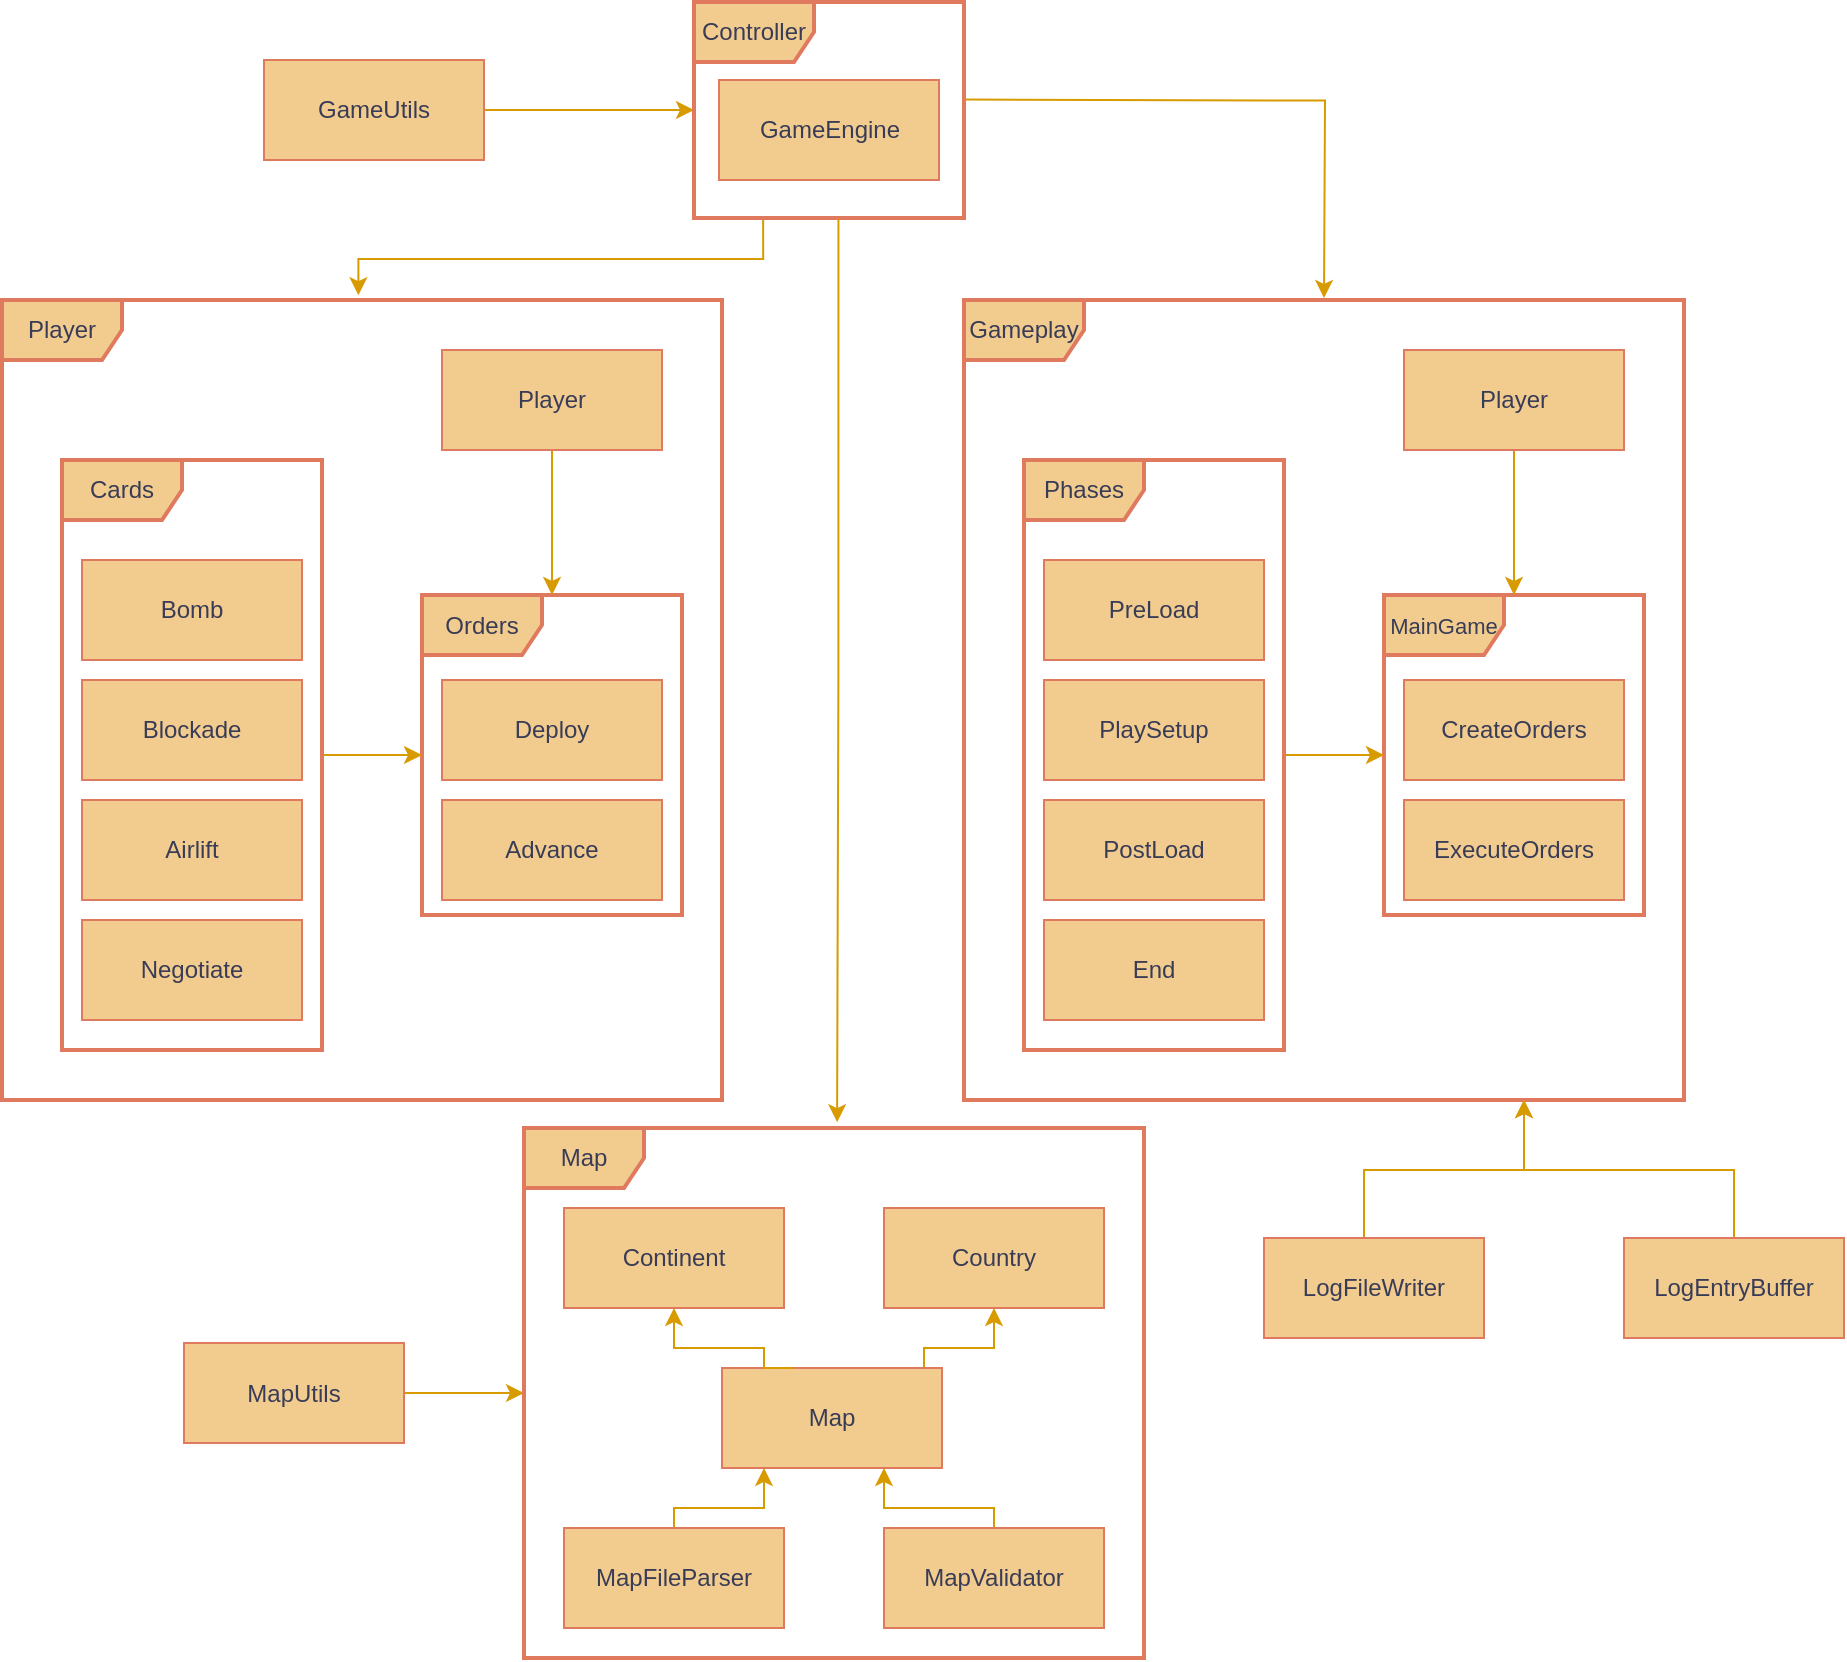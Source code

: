 <mxfile version="22.0.8" type="device">
  <diagram name="Page-1" id="5Uok0-lkYK6LsYW8CxN1">
    <mxGraphModel dx="1750" dy="1050" grid="1" gridSize="10" guides="1" tooltips="1" connect="1" arrows="1" fold="1" page="1" pageScale="1" pageWidth="1100" pageHeight="850" math="0" shadow="0">
      <root>
        <mxCell id="0" />
        <mxCell id="1" parent="0" />
        <mxCell id="mwLLd6QhnoRpCWIZ_JGE-1" value="GameEngine" style="html=1;whiteSpace=wrap;labelBackgroundColor=none;fillColor=#F2CC8F;strokeColor=#E07A5F;fontColor=#393C56;rounded=0;" parent="1" vertex="1">
          <mxGeometry x="470.5" y="51" width="110" height="50" as="geometry" />
        </mxCell>
        <mxCell id="pHaLCWS4St02l_0jBgoj-12" value="" style="edgeStyle=orthogonalEdgeStyle;rounded=0;orthogonalLoop=1;jettySize=auto;html=1;fillColor=#ffe6cc;strokeColor=#d79b00;" edge="1" parent="1" source="mwLLd6QhnoRpCWIZ_JGE-2" target="mwLLd6QhnoRpCWIZ_JGE-3">
          <mxGeometry relative="1" as="geometry" />
        </mxCell>
        <mxCell id="mwLLd6QhnoRpCWIZ_JGE-2" value="GameUtils" style="html=1;whiteSpace=wrap;labelBackgroundColor=none;fillColor=#F2CC8F;strokeColor=#E07A5F;fontColor=#393C56;rounded=0;" parent="1" vertex="1">
          <mxGeometry x="243" y="41" width="110" height="50" as="geometry" />
        </mxCell>
        <mxCell id="pHaLCWS4St02l_0jBgoj-27" value="" style="edgeStyle=orthogonalEdgeStyle;rounded=0;orthogonalLoop=1;jettySize=auto;html=1;fillColor=#ffe6cc;strokeColor=#d79b00;" edge="1" parent="1">
          <mxGeometry relative="1" as="geometry">
            <mxPoint x="593" y="60.8" as="sourcePoint" />
            <mxPoint x="773" y="160" as="targetPoint" />
          </mxGeometry>
        </mxCell>
        <mxCell id="pHaLCWS4St02l_0jBgoj-33" style="edgeStyle=orthogonalEdgeStyle;rounded=0;orthogonalLoop=1;jettySize=auto;html=1;entryX=0.495;entryY=-0.006;entryDx=0;entryDy=0;entryPerimeter=0;fillColor=#ffe6cc;strokeColor=#d79b00;exitX=0.256;exitY=1.004;exitDx=0;exitDy=0;exitPerimeter=0;" edge="1" parent="1" source="mwLLd6QhnoRpCWIZ_JGE-3" target="mwLLd6QhnoRpCWIZ_JGE-16">
          <mxGeometry relative="1" as="geometry">
            <mxPoint x="513" y="360" as="targetPoint" />
          </mxGeometry>
        </mxCell>
        <mxCell id="mwLLd6QhnoRpCWIZ_JGE-3" value="Controller" style="shape=umlFrame;whiteSpace=wrap;html=1;pointerEvents=0;labelBackgroundColor=none;fillColor=#F2CC8F;strokeColor=#E07A5F;fontColor=#393C56;rounded=0;strokeWidth=2;" parent="1" vertex="1">
          <mxGeometry x="458" y="12" width="135" height="108" as="geometry" />
        </mxCell>
        <mxCell id="mwLLd6QhnoRpCWIZ_JGE-4" value="Continent" style="html=1;whiteSpace=wrap;labelBackgroundColor=none;fillColor=#F2CC8F;strokeColor=#E07A5F;fontColor=#393C56;rounded=0;" parent="1" vertex="1">
          <mxGeometry x="393" y="615" width="110" height="50" as="geometry" />
        </mxCell>
        <mxCell id="mwLLd6QhnoRpCWIZ_JGE-5" value="Country" style="html=1;whiteSpace=wrap;labelBackgroundColor=none;fillColor=#F2CC8F;strokeColor=#E07A5F;fontColor=#393C56;rounded=0;" parent="1" vertex="1">
          <mxGeometry x="553" y="615" width="110" height="50" as="geometry" />
        </mxCell>
        <mxCell id="pHaLCWS4St02l_0jBgoj-35" value="" style="edgeStyle=orthogonalEdgeStyle;rounded=0;orthogonalLoop=1;jettySize=auto;html=1;fillColor=#ffe6cc;strokeColor=#d79b00;" edge="1" parent="1" source="mwLLd6QhnoRpCWIZ_JGE-6" target="mwLLd6QhnoRpCWIZ_JGE-5">
          <mxGeometry relative="1" as="geometry">
            <Array as="points">
              <mxPoint x="573" y="685" />
              <mxPoint x="608" y="685" />
            </Array>
          </mxGeometry>
        </mxCell>
        <mxCell id="mwLLd6QhnoRpCWIZ_JGE-6" value="Map" style="html=1;whiteSpace=wrap;labelBackgroundColor=none;fillColor=#F2CC8F;strokeColor=#E07A5F;fontColor=#393C56;rounded=0;" parent="1" vertex="1">
          <mxGeometry x="472" y="695" width="110" height="50" as="geometry" />
        </mxCell>
        <mxCell id="pHaLCWS4St02l_0jBgoj-37" value="" style="edgeStyle=orthogonalEdgeStyle;rounded=0;orthogonalLoop=1;jettySize=auto;html=1;fillColor=#ffe6cc;strokeColor=#d79b00;" edge="1" parent="1" source="mwLLd6QhnoRpCWIZ_JGE-7" target="mwLLd6QhnoRpCWIZ_JGE-6">
          <mxGeometry relative="1" as="geometry">
            <Array as="points">
              <mxPoint x="448" y="765" />
              <mxPoint x="493" y="765" />
            </Array>
          </mxGeometry>
        </mxCell>
        <mxCell id="mwLLd6QhnoRpCWIZ_JGE-7" value="MapFileParser" style="html=1;whiteSpace=wrap;labelBackgroundColor=none;fillColor=#F2CC8F;strokeColor=#E07A5F;fontColor=#393C56;rounded=0;" parent="1" vertex="1">
          <mxGeometry x="393" y="775" width="110" height="50" as="geometry" />
        </mxCell>
        <mxCell id="pHaLCWS4St02l_0jBgoj-34" value="" style="edgeStyle=orthogonalEdgeStyle;rounded=0;orthogonalLoop=1;jettySize=auto;html=1;fillColor=#ffe6cc;strokeColor=#d79b00;" edge="1" parent="1" source="mwLLd6QhnoRpCWIZ_JGE-8" target="mwLLd6QhnoRpCWIZ_JGE-11">
          <mxGeometry relative="1" as="geometry" />
        </mxCell>
        <mxCell id="mwLLd6QhnoRpCWIZ_JGE-8" value="MapUtils" style="html=1;whiteSpace=wrap;labelBackgroundColor=none;fillColor=#F2CC8F;strokeColor=#E07A5F;fontColor=#393C56;rounded=0;" parent="1" vertex="1">
          <mxGeometry x="203" y="682.5" width="110" height="50" as="geometry" />
        </mxCell>
        <mxCell id="pHaLCWS4St02l_0jBgoj-39" value="" style="edgeStyle=orthogonalEdgeStyle;rounded=0;orthogonalLoop=1;jettySize=auto;html=1;fillColor=#ffe6cc;strokeColor=#d79b00;" edge="1" parent="1" source="mwLLd6QhnoRpCWIZ_JGE-10" target="mwLLd6QhnoRpCWIZ_JGE-6">
          <mxGeometry relative="1" as="geometry">
            <Array as="points">
              <mxPoint x="608" y="765" />
              <mxPoint x="553" y="765" />
            </Array>
          </mxGeometry>
        </mxCell>
        <mxCell id="mwLLd6QhnoRpCWIZ_JGE-10" value="MapValidator" style="html=1;whiteSpace=wrap;labelBackgroundColor=none;fillColor=#F2CC8F;strokeColor=#E07A5F;fontColor=#393C56;rounded=0;" parent="1" vertex="1">
          <mxGeometry x="553" y="775" width="110" height="50" as="geometry" />
        </mxCell>
        <mxCell id="mwLLd6QhnoRpCWIZ_JGE-11" value="Map" style="shape=umlFrame;whiteSpace=wrap;html=1;pointerEvents=0;labelBackgroundColor=none;fillColor=#F2CC8F;strokeColor=#E07A5F;fontColor=#393C56;rounded=0;strokeWidth=2;" parent="1" vertex="1">
          <mxGeometry x="373" y="575" width="310" height="265" as="geometry" />
        </mxCell>
        <mxCell id="mwLLd6QhnoRpCWIZ_JGE-12" value="Deploy" style="html=1;whiteSpace=wrap;labelBackgroundColor=none;fillColor=#F2CC8F;strokeColor=#E07A5F;fontColor=#393C56;rounded=0;" parent="1" vertex="1">
          <mxGeometry x="332" y="351" width="110" height="50" as="geometry" />
        </mxCell>
        <mxCell id="mwLLd6QhnoRpCWIZ_JGE-13" value="Advance" style="html=1;whiteSpace=wrap;labelBackgroundColor=none;fillColor=#F2CC8F;strokeColor=#E07A5F;fontColor=#393C56;rounded=0;" parent="1" vertex="1">
          <mxGeometry x="332" y="411" width="110" height="50" as="geometry" />
        </mxCell>
        <mxCell id="mwLLd6QhnoRpCWIZ_JGE-14" value="Orders" style="shape=umlFrame;whiteSpace=wrap;html=1;pointerEvents=0;labelBackgroundColor=none;fillColor=#F2CC8F;strokeColor=#E07A5F;rounded=0;fontColor=#393C56;strokeWidth=2;" parent="1" vertex="1">
          <mxGeometry x="322" y="308.5" width="130" height="160" as="geometry" />
        </mxCell>
        <mxCell id="pHaLCWS4St02l_0jBgoj-10" value="" style="edgeStyle=orthogonalEdgeStyle;rounded=0;orthogonalLoop=1;jettySize=auto;html=1;fillColor=#ffe6cc;strokeColor=#d79b00;" edge="1" parent="1" source="mwLLd6QhnoRpCWIZ_JGE-15" target="mwLLd6QhnoRpCWIZ_JGE-14">
          <mxGeometry relative="1" as="geometry" />
        </mxCell>
        <mxCell id="mwLLd6QhnoRpCWIZ_JGE-15" value="Player" style="html=1;whiteSpace=wrap;labelBackgroundColor=none;fillColor=#F2CC8F;strokeColor=#E07A5F;fontColor=#393C56;rounded=0;" parent="1" vertex="1">
          <mxGeometry x="332" y="186" width="110" height="50" as="geometry" />
        </mxCell>
        <mxCell id="mwLLd6QhnoRpCWIZ_JGE-16" value="Player" style="shape=umlFrame;whiteSpace=wrap;html=1;pointerEvents=0;labelBackgroundColor=none;fillColor=#F2CC8F;strokeColor=#E07A5F;fontColor=#393C56;rounded=0;strokeWidth=2;" parent="1" vertex="1">
          <mxGeometry x="112" y="161" width="360" height="400" as="geometry" />
        </mxCell>
        <mxCell id="pHaLCWS4St02l_0jBgoj-11" value="" style="edgeStyle=orthogonalEdgeStyle;rounded=0;orthogonalLoop=1;jettySize=auto;html=1;fillColor=#ffe6cc;strokeColor=#d79b00;" edge="1" parent="1" source="pHaLCWS4St02l_0jBgoj-1" target="mwLLd6QhnoRpCWIZ_JGE-14">
          <mxGeometry relative="1" as="geometry" />
        </mxCell>
        <mxCell id="pHaLCWS4St02l_0jBgoj-1" value="Cards" style="shape=umlFrame;whiteSpace=wrap;html=1;pointerEvents=0;labelBackgroundColor=none;fillColor=#F2CC8F;strokeColor=#E07A5F;rounded=0;fontColor=#393C56;strokeWidth=2;" vertex="1" parent="1">
          <mxGeometry x="142" y="241" width="130" height="295" as="geometry" />
        </mxCell>
        <mxCell id="pHaLCWS4St02l_0jBgoj-2" value="Bomb" style="html=1;whiteSpace=wrap;labelBackgroundColor=none;fillColor=#F2CC8F;strokeColor=#E07A5F;fontColor=#393C56;rounded=0;" vertex="1" parent="1">
          <mxGeometry x="152" y="291" width="110" height="50" as="geometry" />
        </mxCell>
        <mxCell id="pHaLCWS4St02l_0jBgoj-3" value="Negotiate" style="html=1;whiteSpace=wrap;labelBackgroundColor=none;fillColor=#F2CC8F;strokeColor=#E07A5F;fontColor=#393C56;rounded=0;" vertex="1" parent="1">
          <mxGeometry x="152" y="471" width="110" height="50" as="geometry" />
        </mxCell>
        <mxCell id="pHaLCWS4St02l_0jBgoj-4" value="Blockade" style="html=1;whiteSpace=wrap;labelBackgroundColor=none;fillColor=#F2CC8F;strokeColor=#E07A5F;fontColor=#393C56;rounded=0;" vertex="1" parent="1">
          <mxGeometry x="152" y="351" width="110" height="50" as="geometry" />
        </mxCell>
        <mxCell id="pHaLCWS4St02l_0jBgoj-5" value="Airlift" style="html=1;whiteSpace=wrap;labelBackgroundColor=none;fillColor=#F2CC8F;strokeColor=#E07A5F;fontColor=#393C56;rounded=0;" vertex="1" parent="1">
          <mxGeometry x="152" y="411" width="110" height="50" as="geometry" />
        </mxCell>
        <mxCell id="pHaLCWS4St02l_0jBgoj-13" value="CreateOrders" style="html=1;whiteSpace=wrap;labelBackgroundColor=none;fillColor=#F2CC8F;strokeColor=#E07A5F;fontColor=#393C56;rounded=0;" vertex="1" parent="1">
          <mxGeometry x="813" y="351" width="110" height="50" as="geometry" />
        </mxCell>
        <mxCell id="pHaLCWS4St02l_0jBgoj-14" value="ExecuteOrders" style="html=1;whiteSpace=wrap;labelBackgroundColor=none;fillColor=#F2CC8F;strokeColor=#E07A5F;fontColor=#393C56;rounded=0;" vertex="1" parent="1">
          <mxGeometry x="813" y="411" width="110" height="50" as="geometry" />
        </mxCell>
        <mxCell id="pHaLCWS4St02l_0jBgoj-15" value="&lt;font style=&quot;font-size: 11px;&quot;&gt;MainGame&lt;/font&gt;" style="shape=umlFrame;whiteSpace=wrap;html=1;pointerEvents=0;labelBackgroundColor=none;fillColor=#F2CC8F;strokeColor=#E07A5F;rounded=0;fontColor=#393C56;strokeWidth=2;" vertex="1" parent="1">
          <mxGeometry x="803" y="308.5" width="130" height="160" as="geometry" />
        </mxCell>
        <mxCell id="pHaLCWS4St02l_0jBgoj-16" value="" style="edgeStyle=orthogonalEdgeStyle;rounded=0;orthogonalLoop=1;jettySize=auto;html=1;fillColor=#ffe6cc;strokeColor=#d79b00;" edge="1" parent="1" source="pHaLCWS4St02l_0jBgoj-17" target="pHaLCWS4St02l_0jBgoj-15">
          <mxGeometry relative="1" as="geometry" />
        </mxCell>
        <mxCell id="pHaLCWS4St02l_0jBgoj-17" value="Player" style="html=1;whiteSpace=wrap;labelBackgroundColor=none;fillColor=#F2CC8F;strokeColor=#E07A5F;fontColor=#393C56;rounded=0;" vertex="1" parent="1">
          <mxGeometry x="813" y="186" width="110" height="50" as="geometry" />
        </mxCell>
        <mxCell id="pHaLCWS4St02l_0jBgoj-18" value="Gameplay" style="shape=umlFrame;whiteSpace=wrap;html=1;pointerEvents=0;labelBackgroundColor=none;fillColor=#F2CC8F;strokeColor=#E07A5F;fontColor=#393C56;rounded=0;strokeWidth=2;" vertex="1" parent="1">
          <mxGeometry x="593" y="161" width="360" height="400" as="geometry" />
        </mxCell>
        <mxCell id="pHaLCWS4St02l_0jBgoj-19" value="" style="edgeStyle=orthogonalEdgeStyle;rounded=0;orthogonalLoop=1;jettySize=auto;html=1;fillColor=#ffe6cc;strokeColor=#d79b00;" edge="1" parent="1" source="pHaLCWS4St02l_0jBgoj-20" target="pHaLCWS4St02l_0jBgoj-15">
          <mxGeometry relative="1" as="geometry" />
        </mxCell>
        <mxCell id="pHaLCWS4St02l_0jBgoj-20" value="Phases" style="shape=umlFrame;whiteSpace=wrap;html=1;pointerEvents=0;labelBackgroundColor=none;fillColor=#F2CC8F;strokeColor=#E07A5F;rounded=0;fontColor=#393C56;strokeWidth=2;" vertex="1" parent="1">
          <mxGeometry x="623" y="241" width="130" height="295" as="geometry" />
        </mxCell>
        <mxCell id="pHaLCWS4St02l_0jBgoj-21" value="PreLoad" style="html=1;whiteSpace=wrap;labelBackgroundColor=none;fillColor=#F2CC8F;strokeColor=#E07A5F;fontColor=#393C56;rounded=0;" vertex="1" parent="1">
          <mxGeometry x="633" y="291" width="110" height="50" as="geometry" />
        </mxCell>
        <mxCell id="pHaLCWS4St02l_0jBgoj-22" value="End" style="html=1;whiteSpace=wrap;labelBackgroundColor=none;fillColor=#F2CC8F;strokeColor=#E07A5F;fontColor=#393C56;rounded=0;" vertex="1" parent="1">
          <mxGeometry x="633" y="471" width="110" height="50" as="geometry" />
        </mxCell>
        <mxCell id="pHaLCWS4St02l_0jBgoj-23" value="PlaySetup" style="html=1;whiteSpace=wrap;labelBackgroundColor=none;fillColor=#F2CC8F;strokeColor=#E07A5F;fontColor=#393C56;rounded=0;" vertex="1" parent="1">
          <mxGeometry x="633" y="351" width="110" height="50" as="geometry" />
        </mxCell>
        <mxCell id="pHaLCWS4St02l_0jBgoj-24" value="PostLoad" style="html=1;whiteSpace=wrap;labelBackgroundColor=none;fillColor=#F2CC8F;strokeColor=#E07A5F;fontColor=#393C56;rounded=0;" vertex="1" parent="1">
          <mxGeometry x="633" y="411" width="110" height="50" as="geometry" />
        </mxCell>
        <mxCell id="pHaLCWS4St02l_0jBgoj-36" value="" style="edgeStyle=orthogonalEdgeStyle;rounded=0;orthogonalLoop=1;jettySize=auto;html=1;entryX=0.5;entryY=1;entryDx=0;entryDy=0;fillColor=#ffe6cc;strokeColor=#d79b00;" edge="1" parent="1" target="mwLLd6QhnoRpCWIZ_JGE-4">
          <mxGeometry relative="1" as="geometry">
            <mxPoint x="508" y="695" as="sourcePoint" />
            <mxPoint x="543" y="665" as="targetPoint" />
            <Array as="points">
              <mxPoint x="493" y="695" />
              <mxPoint x="493" y="685" />
              <mxPoint x="448" y="685" />
            </Array>
          </mxGeometry>
        </mxCell>
        <mxCell id="pHaLCWS4St02l_0jBgoj-41" style="edgeStyle=orthogonalEdgeStyle;rounded=0;orthogonalLoop=1;jettySize=auto;html=1;fillColor=#ffe6cc;strokeColor=#d79b00;entryX=0.505;entryY=-0.011;entryDx=0;entryDy=0;entryPerimeter=0;exitX=0.535;exitY=1.004;exitDx=0;exitDy=0;exitPerimeter=0;" edge="1" parent="1" source="mwLLd6QhnoRpCWIZ_JGE-3" target="mwLLd6QhnoRpCWIZ_JGE-11">
          <mxGeometry relative="1" as="geometry">
            <mxPoint x="528" y="590" as="targetPoint" />
          </mxGeometry>
        </mxCell>
        <mxCell id="pHaLCWS4St02l_0jBgoj-48" value="" style="edgeStyle=orthogonalEdgeStyle;rounded=0;orthogonalLoop=1;jettySize=auto;html=1;fillColor=#ffe6cc;strokeColor=#d79b00;" edge="1" parent="1" source="pHaLCWS4St02l_0jBgoj-42" target="pHaLCWS4St02l_0jBgoj-18">
          <mxGeometry relative="1" as="geometry">
            <Array as="points">
              <mxPoint x="793" y="596" />
              <mxPoint x="873" y="596" />
            </Array>
          </mxGeometry>
        </mxCell>
        <mxCell id="pHaLCWS4St02l_0jBgoj-42" value="LogFileWriter" style="html=1;whiteSpace=wrap;labelBackgroundColor=none;fillColor=#F2CC8F;strokeColor=#E07A5F;fontColor=#393C56;rounded=0;" vertex="1" parent="1">
          <mxGeometry x="743" y="630" width="110" height="50" as="geometry" />
        </mxCell>
        <mxCell id="pHaLCWS4St02l_0jBgoj-45" value="" style="edgeStyle=orthogonalEdgeStyle;rounded=0;orthogonalLoop=1;jettySize=auto;html=1;fillColor=#ffe6cc;strokeColor=#d79b00;" edge="1" parent="1" source="pHaLCWS4St02l_0jBgoj-43" target="pHaLCWS4St02l_0jBgoj-18">
          <mxGeometry relative="1" as="geometry">
            <Array as="points">
              <mxPoint x="978" y="596" />
              <mxPoint x="873" y="596" />
            </Array>
          </mxGeometry>
        </mxCell>
        <mxCell id="pHaLCWS4St02l_0jBgoj-43" value="LogEntryBuffer" style="html=1;whiteSpace=wrap;labelBackgroundColor=none;fillColor=#F2CC8F;strokeColor=#E07A5F;fontColor=#393C56;rounded=0;" vertex="1" parent="1">
          <mxGeometry x="923" y="630" width="110" height="50" as="geometry" />
        </mxCell>
      </root>
    </mxGraphModel>
  </diagram>
</mxfile>
